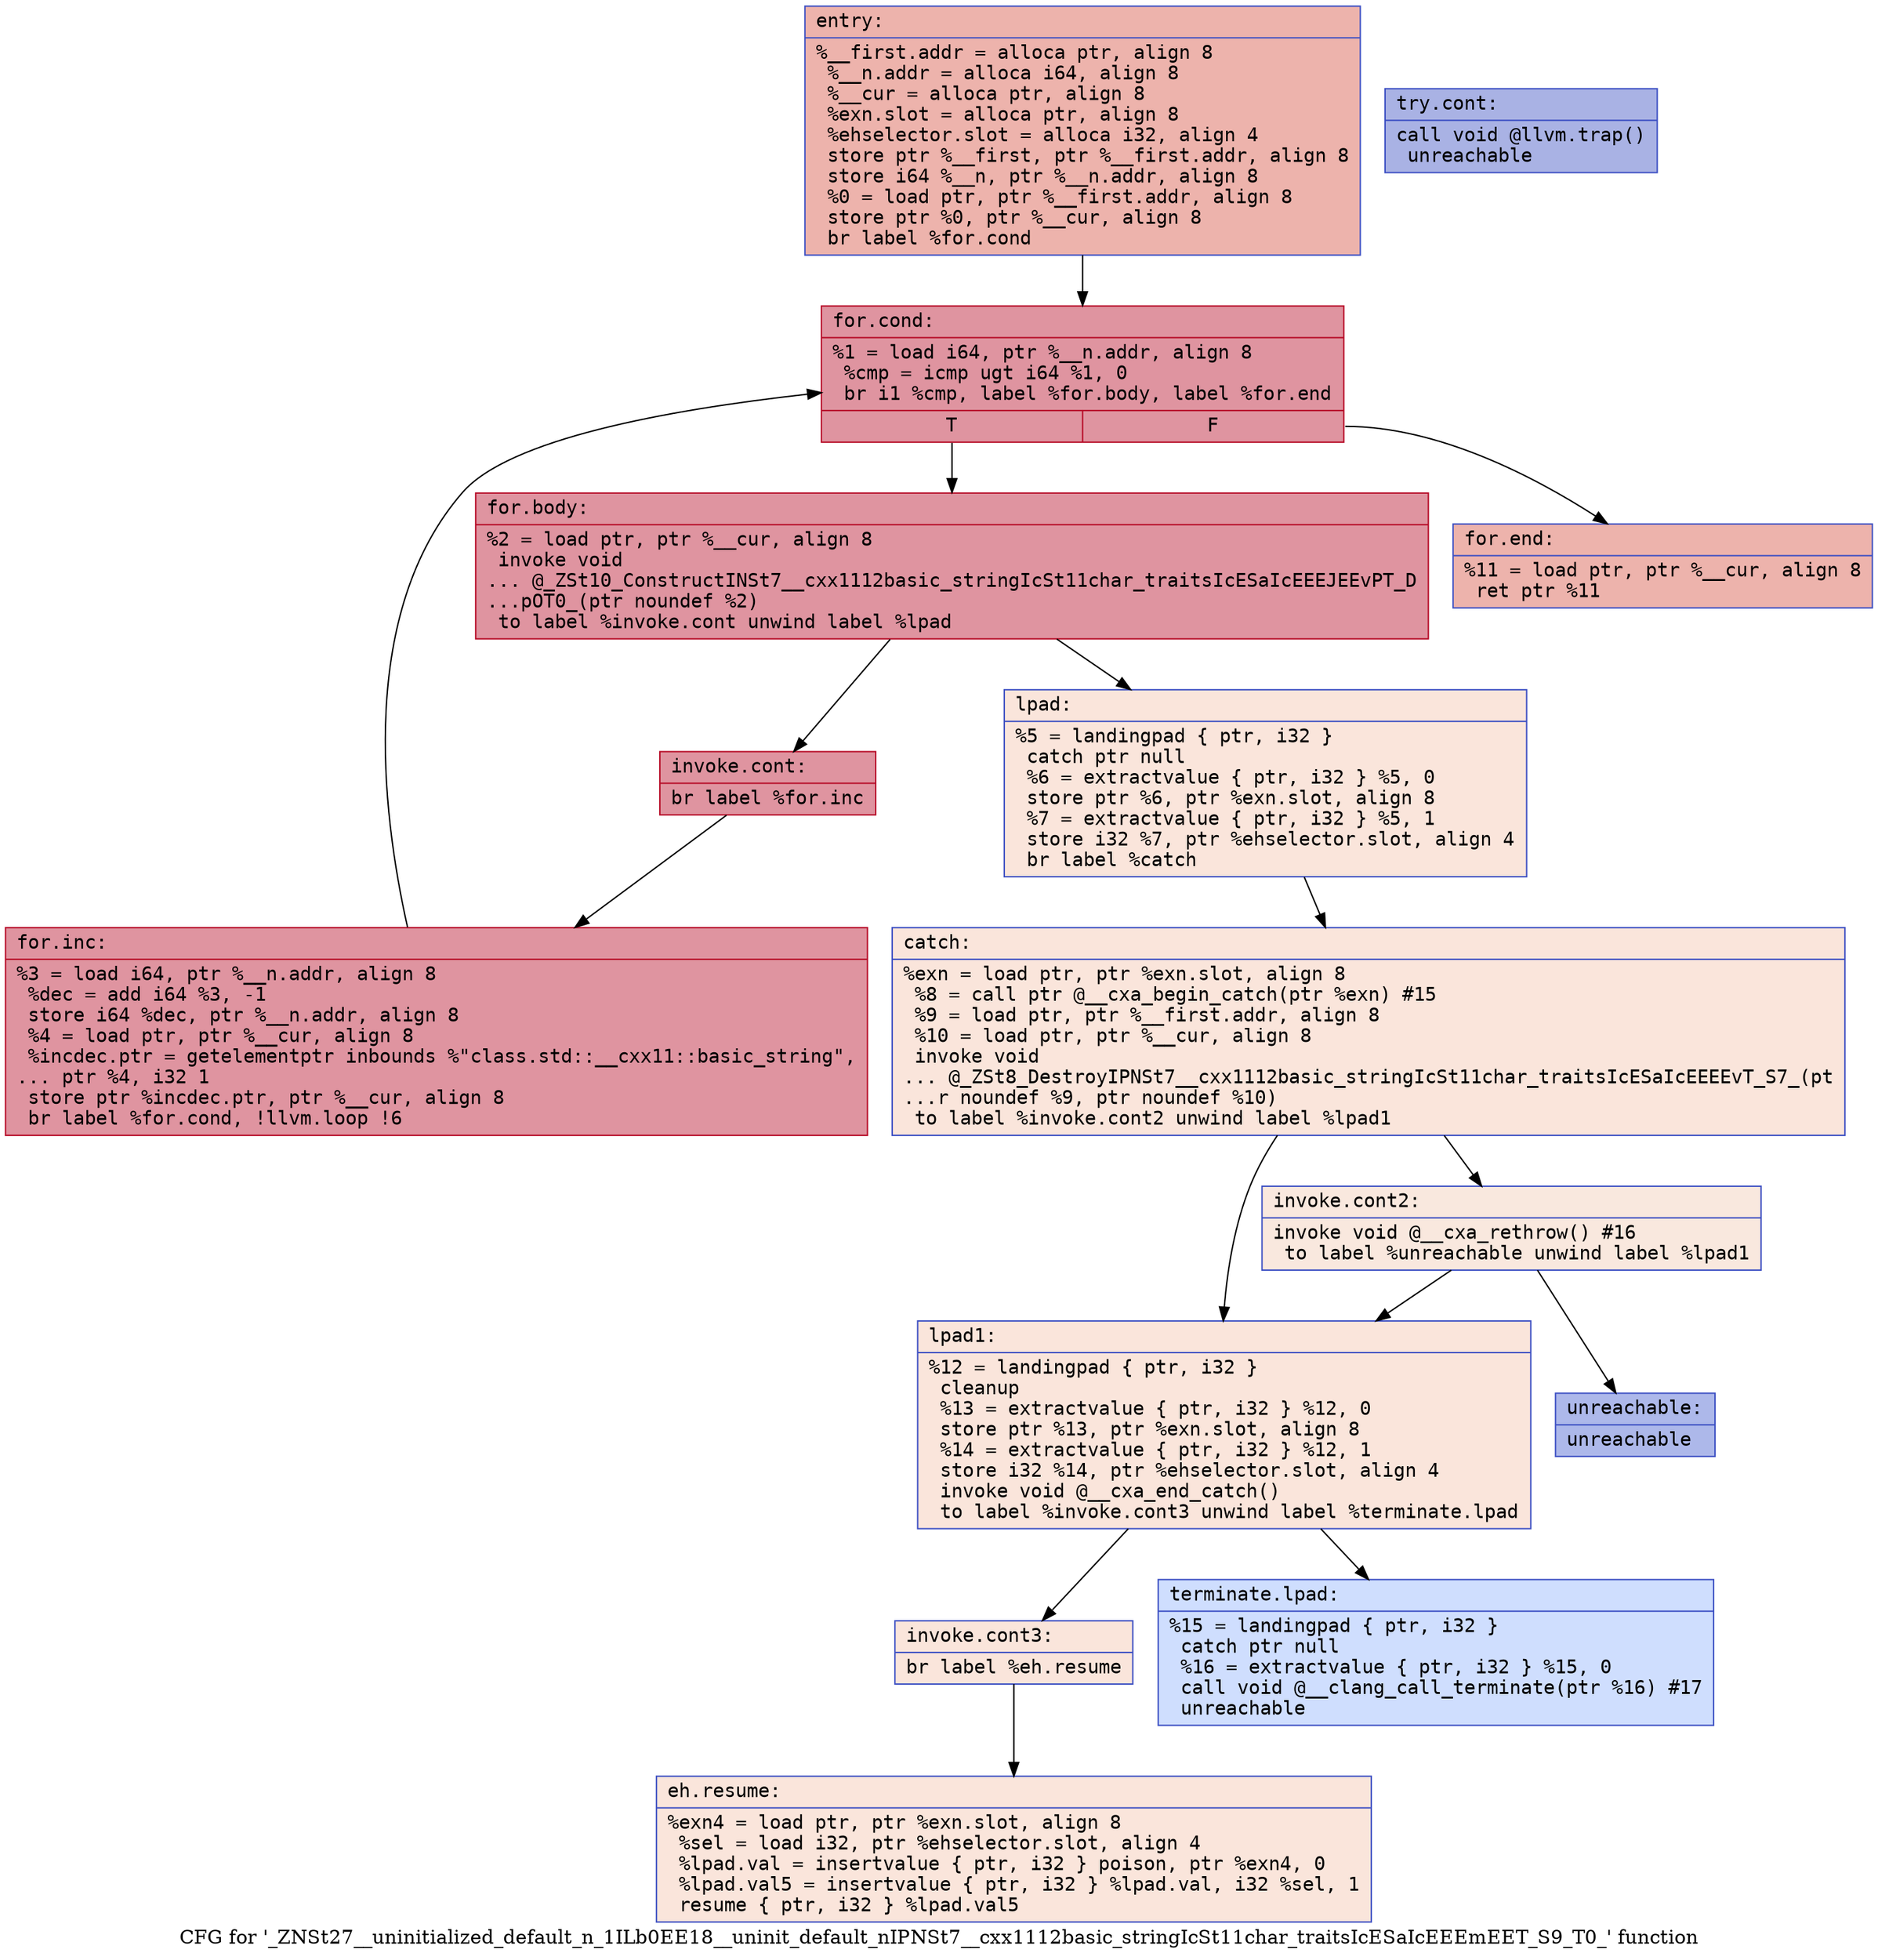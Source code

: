 digraph "CFG for '_ZNSt27__uninitialized_default_n_1ILb0EE18__uninit_default_nIPNSt7__cxx1112basic_stringIcSt11char_traitsIcESaIcEEEmEET_S9_T0_' function" {
	label="CFG for '_ZNSt27__uninitialized_default_n_1ILb0EE18__uninit_default_nIPNSt7__cxx1112basic_stringIcSt11char_traitsIcESaIcEEEmEET_S9_T0_' function";

	Node0x55bd40623c80 [shape=record,color="#3d50c3ff", style=filled, fillcolor="#d6524470" fontname="Courier",label="{entry:\l|  %__first.addr = alloca ptr, align 8\l  %__n.addr = alloca i64, align 8\l  %__cur = alloca ptr, align 8\l  %exn.slot = alloca ptr, align 8\l  %ehselector.slot = alloca i32, align 4\l  store ptr %__first, ptr %__first.addr, align 8\l  store i64 %__n, ptr %__n.addr, align 8\l  %0 = load ptr, ptr %__first.addr, align 8\l  store ptr %0, ptr %__cur, align 8\l  br label %for.cond\l}"];
	Node0x55bd40623c80 -> Node0x55bd406241c0[tooltip="entry -> for.cond\nProbability 100.00%" ];
	Node0x55bd406241c0 [shape=record,color="#b70d28ff", style=filled, fillcolor="#b70d2870" fontname="Courier",label="{for.cond:\l|  %1 = load i64, ptr %__n.addr, align 8\l  %cmp = icmp ugt i64 %1, 0\l  br i1 %cmp, label %for.body, label %for.end\l|{<s0>T|<s1>F}}"];
	Node0x55bd406241c0:s0 -> Node0x55bd406242e0[tooltip="for.cond -> for.body\nProbability 96.88%" ];
	Node0x55bd406241c0:s1 -> Node0x55bd40624360[tooltip="for.cond -> for.end\nProbability 3.12%" ];
	Node0x55bd406242e0 [shape=record,color="#b70d28ff", style=filled, fillcolor="#b70d2870" fontname="Courier",label="{for.body:\l|  %2 = load ptr, ptr %__cur, align 8\l  invoke void\l... @_ZSt10_ConstructINSt7__cxx1112basic_stringIcSt11char_traitsIcESaIcEEEJEEvPT_D\l...pOT0_(ptr noundef %2)\l          to label %invoke.cont unwind label %lpad\l}"];
	Node0x55bd406242e0 -> Node0x55bd40624560[tooltip="for.body -> invoke.cont\nProbability 100.00%" ];
	Node0x55bd406242e0 -> Node0x55bd406247e0[tooltip="for.body -> lpad\nProbability 0.00%" ];
	Node0x55bd40624560 [shape=record,color="#b70d28ff", style=filled, fillcolor="#b70d2870" fontname="Courier",label="{invoke.cont:\l|  br label %for.inc\l}"];
	Node0x55bd40624560 -> Node0x55bd40624a60[tooltip="invoke.cont -> for.inc\nProbability 100.00%" ];
	Node0x55bd40624a60 [shape=record,color="#b70d28ff", style=filled, fillcolor="#b70d2870" fontname="Courier",label="{for.inc:\l|  %3 = load i64, ptr %__n.addr, align 8\l  %dec = add i64 %3, -1\l  store i64 %dec, ptr %__n.addr, align 8\l  %4 = load ptr, ptr %__cur, align 8\l  %incdec.ptr = getelementptr inbounds %\"class.std::__cxx11::basic_string\",\l... ptr %4, i32 1\l  store ptr %incdec.ptr, ptr %__cur, align 8\l  br label %for.cond, !llvm.loop !6\l}"];
	Node0x55bd40624a60 -> Node0x55bd406241c0[tooltip="for.inc -> for.cond\nProbability 100.00%" ];
	Node0x55bd406247e0 [shape=record,color="#3d50c3ff", style=filled, fillcolor="#f4c5ad70" fontname="Courier",label="{lpad:\l|  %5 = landingpad \{ ptr, i32 \}\l          catch ptr null\l  %6 = extractvalue \{ ptr, i32 \} %5, 0\l  store ptr %6, ptr %exn.slot, align 8\l  %7 = extractvalue \{ ptr, i32 \} %5, 1\l  store i32 %7, ptr %ehselector.slot, align 4\l  br label %catch\l}"];
	Node0x55bd406247e0 -> Node0x55bd40625310[tooltip="lpad -> catch\nProbability 100.00%" ];
	Node0x55bd40625310 [shape=record,color="#3d50c3ff", style=filled, fillcolor="#f4c5ad70" fontname="Courier",label="{catch:\l|  %exn = load ptr, ptr %exn.slot, align 8\l  %8 = call ptr @__cxa_begin_catch(ptr %exn) #15\l  %9 = load ptr, ptr %__first.addr, align 8\l  %10 = load ptr, ptr %__cur, align 8\l  invoke void\l... @_ZSt8_DestroyIPNSt7__cxx1112basic_stringIcSt11char_traitsIcESaIcEEEEvT_S7_(pt\l...r noundef %9, ptr noundef %10)\l          to label %invoke.cont2 unwind label %lpad1\l}"];
	Node0x55bd40625310 -> Node0x55bd406256d0[tooltip="catch -> invoke.cont2\nProbability 50.00%" ];
	Node0x55bd40625310 -> Node0x55bd40625720[tooltip="catch -> lpad1\nProbability 50.00%" ];
	Node0x55bd406256d0 [shape=record,color="#3d50c3ff", style=filled, fillcolor="#f2cab570" fontname="Courier",label="{invoke.cont2:\l|  invoke void @__cxa_rethrow() #16\l          to label %unreachable unwind label %lpad1\l}"];
	Node0x55bd406256d0 -> Node0x55bd406259c0[tooltip="invoke.cont2 -> unreachable\nProbability 0.00%" ];
	Node0x55bd406256d0 -> Node0x55bd40625720[tooltip="invoke.cont2 -> lpad1\nProbability 100.00%" ];
	Node0x55bd40624360 [shape=record,color="#3d50c3ff", style=filled, fillcolor="#d6524470" fontname="Courier",label="{for.end:\l|  %11 = load ptr, ptr %__cur, align 8\l  ret ptr %11\l}"];
	Node0x55bd40625720 [shape=record,color="#3d50c3ff", style=filled, fillcolor="#f4c5ad70" fontname="Courier",label="{lpad1:\l|  %12 = landingpad \{ ptr, i32 \}\l          cleanup\l  %13 = extractvalue \{ ptr, i32 \} %12, 0\l  store ptr %13, ptr %exn.slot, align 8\l  %14 = extractvalue \{ ptr, i32 \} %12, 1\l  store i32 %14, ptr %ehselector.slot, align 4\l  invoke void @__cxa_end_catch()\l          to label %invoke.cont3 unwind label %terminate.lpad\l}"];
	Node0x55bd40625720 -> Node0x55bd40625ea0[tooltip="lpad1 -> invoke.cont3\nProbability 100.00%" ];
	Node0x55bd40625720 -> Node0x55bd40625ef0[tooltip="lpad1 -> terminate.lpad\nProbability 0.00%" ];
	Node0x55bd40625ea0 [shape=record,color="#3d50c3ff", style=filled, fillcolor="#f4c5ad70" fontname="Courier",label="{invoke.cont3:\l|  br label %eh.resume\l}"];
	Node0x55bd40625ea0 -> Node0x55bd406260b0[tooltip="invoke.cont3 -> eh.resume\nProbability 100.00%" ];
	Node0x55bd40624650 [shape=record,color="#3d50c3ff", style=filled, fillcolor="#3d50c370" fontname="Courier",label="{try.cont:\l|  call void @llvm.trap()\l  unreachable\l}"];
	Node0x55bd406260b0 [shape=record,color="#3d50c3ff", style=filled, fillcolor="#f4c5ad70" fontname="Courier",label="{eh.resume:\l|  %exn4 = load ptr, ptr %exn.slot, align 8\l  %sel = load i32, ptr %ehselector.slot, align 4\l  %lpad.val = insertvalue \{ ptr, i32 \} poison, ptr %exn4, 0\l  %lpad.val5 = insertvalue \{ ptr, i32 \} %lpad.val, i32 %sel, 1\l  resume \{ ptr, i32 \} %lpad.val5\l}"];
	Node0x55bd40625ef0 [shape=record,color="#3d50c3ff", style=filled, fillcolor="#93b5fe70" fontname="Courier",label="{terminate.lpad:\l|  %15 = landingpad \{ ptr, i32 \}\l          catch ptr null\l  %16 = extractvalue \{ ptr, i32 \} %15, 0\l  call void @__clang_call_terminate(ptr %16) #17\l  unreachable\l}"];
	Node0x55bd406259c0 [shape=record,color="#3d50c3ff", style=filled, fillcolor="#465ecf70" fontname="Courier",label="{unreachable:\l|  unreachable\l}"];
}
